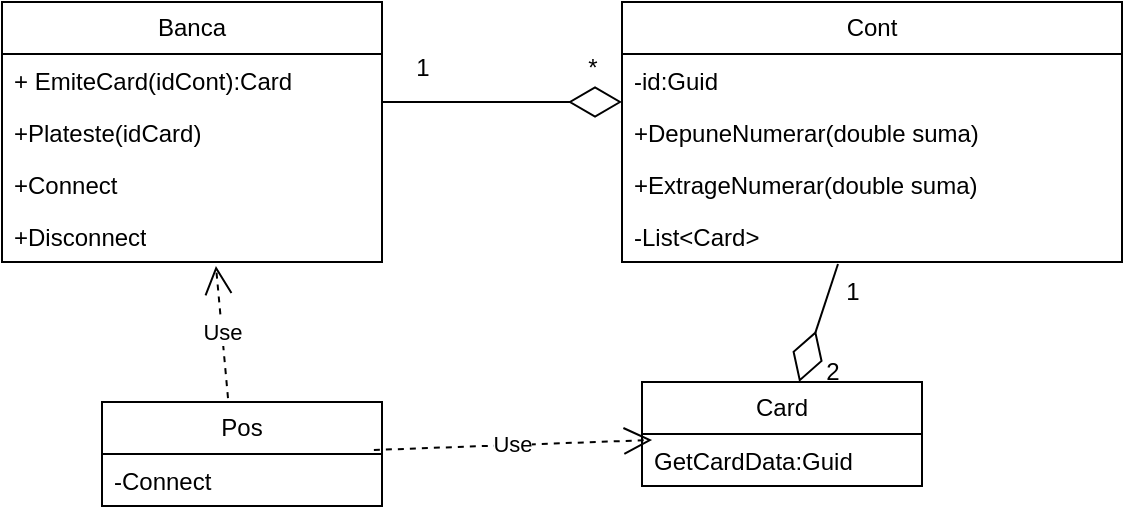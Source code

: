 <mxfile version="21.8.2" type="github">
  <diagram name="Page-1" id="z9t3iODKW-j9nn7dAyZh">
    <mxGraphModel dx="1674" dy="750" grid="1" gridSize="10" guides="1" tooltips="1" connect="1" arrows="1" fold="1" page="1" pageScale="1" pageWidth="850" pageHeight="1100" math="0" shadow="0">
      <root>
        <mxCell id="0" />
        <mxCell id="1" parent="0" />
        <mxCell id="UFNJZsM6rA14Ljk0cvQ7-1" value="Banca" style="swimlane;fontStyle=0;childLayout=stackLayout;horizontal=1;startSize=26;fillColor=none;horizontalStack=0;resizeParent=1;resizeParentMax=0;resizeLast=0;collapsible=1;marginBottom=0;whiteSpace=wrap;html=1;" parent="1" vertex="1">
          <mxGeometry x="230" y="70" width="190" height="130" as="geometry" />
        </mxCell>
        <mxCell id="UFNJZsM6rA14Ljk0cvQ7-2" value="+ EmiteCard(idCont):Card" style="text;strokeColor=none;fillColor=none;align=left;verticalAlign=top;spacingLeft=4;spacingRight=4;overflow=hidden;rotatable=0;points=[[0,0.5],[1,0.5]];portConstraint=eastwest;whiteSpace=wrap;html=1;" parent="UFNJZsM6rA14Ljk0cvQ7-1" vertex="1">
          <mxGeometry y="26" width="190" height="26" as="geometry" />
        </mxCell>
        <mxCell id="UFNJZsM6rA14Ljk0cvQ7-3" value="+Plateste(idCard)" style="text;strokeColor=none;fillColor=none;align=left;verticalAlign=top;spacingLeft=4;spacingRight=4;overflow=hidden;rotatable=0;points=[[0,0.5],[1,0.5]];portConstraint=eastwest;whiteSpace=wrap;html=1;" parent="UFNJZsM6rA14Ljk0cvQ7-1" vertex="1">
          <mxGeometry y="52" width="190" height="26" as="geometry" />
        </mxCell>
        <mxCell id="UFNJZsM6rA14Ljk0cvQ7-4" value="+Connect" style="text;strokeColor=none;fillColor=none;align=left;verticalAlign=top;spacingLeft=4;spacingRight=4;overflow=hidden;rotatable=0;points=[[0,0.5],[1,0.5]];portConstraint=eastwest;whiteSpace=wrap;html=1;" parent="UFNJZsM6rA14Ljk0cvQ7-1" vertex="1">
          <mxGeometry y="78" width="190" height="26" as="geometry" />
        </mxCell>
        <mxCell id="UFNJZsM6rA14Ljk0cvQ7-31" value="+Disconnect" style="text;strokeColor=none;fillColor=none;align=left;verticalAlign=top;spacingLeft=4;spacingRight=4;overflow=hidden;rotatable=0;points=[[0,0.5],[1,0.5]];portConstraint=eastwest;whiteSpace=wrap;html=1;" parent="UFNJZsM6rA14Ljk0cvQ7-1" vertex="1">
          <mxGeometry y="104" width="190" height="26" as="geometry" />
        </mxCell>
        <mxCell id="UFNJZsM6rA14Ljk0cvQ7-5" value="Pos" style="swimlane;fontStyle=0;childLayout=stackLayout;horizontal=1;startSize=26;fillColor=none;horizontalStack=0;resizeParent=1;resizeParentMax=0;resizeLast=0;collapsible=1;marginBottom=0;whiteSpace=wrap;html=1;" parent="1" vertex="1">
          <mxGeometry x="280" y="270" width="140" height="52" as="geometry" />
        </mxCell>
        <mxCell id="UFNJZsM6rA14Ljk0cvQ7-6" value="-Connect" style="text;strokeColor=none;fillColor=none;align=left;verticalAlign=top;spacingLeft=4;spacingRight=4;overflow=hidden;rotatable=0;points=[[0,0.5],[1,0.5]];portConstraint=eastwest;whiteSpace=wrap;html=1;" parent="UFNJZsM6rA14Ljk0cvQ7-5" vertex="1">
          <mxGeometry y="26" width="140" height="26" as="geometry" />
        </mxCell>
        <mxCell id="UFNJZsM6rA14Ljk0cvQ7-9" value="Cont" style="swimlane;fontStyle=0;childLayout=stackLayout;horizontal=1;startSize=26;fillColor=none;horizontalStack=0;resizeParent=1;resizeParentMax=0;resizeLast=0;collapsible=1;marginBottom=0;whiteSpace=wrap;html=1;" parent="1" vertex="1">
          <mxGeometry x="540" y="70" width="250" height="130" as="geometry" />
        </mxCell>
        <mxCell id="UFNJZsM6rA14Ljk0cvQ7-10" value="-id:Guid" style="text;strokeColor=none;fillColor=none;align=left;verticalAlign=top;spacingLeft=4;spacingRight=4;overflow=hidden;rotatable=0;points=[[0,0.5],[1,0.5]];portConstraint=eastwest;whiteSpace=wrap;html=1;" parent="UFNJZsM6rA14Ljk0cvQ7-9" vertex="1">
          <mxGeometry y="26" width="250" height="26" as="geometry" />
        </mxCell>
        <mxCell id="UFNJZsM6rA14Ljk0cvQ7-11" value="+DepuneNumerar(double suma)" style="text;strokeColor=none;fillColor=none;align=left;verticalAlign=top;spacingLeft=4;spacingRight=4;overflow=hidden;rotatable=0;points=[[0,0.5],[1,0.5]];portConstraint=eastwest;whiteSpace=wrap;html=1;" parent="UFNJZsM6rA14Ljk0cvQ7-9" vertex="1">
          <mxGeometry y="52" width="250" height="26" as="geometry" />
        </mxCell>
        <mxCell id="UFNJZsM6rA14Ljk0cvQ7-12" value="+ExtrageNumerar(double suma)" style="text;strokeColor=none;fillColor=none;align=left;verticalAlign=top;spacingLeft=4;spacingRight=4;overflow=hidden;rotatable=0;points=[[0,0.5],[1,0.5]];portConstraint=eastwest;whiteSpace=wrap;html=1;" parent="UFNJZsM6rA14Ljk0cvQ7-9" vertex="1">
          <mxGeometry y="78" width="250" height="26" as="geometry" />
        </mxCell>
        <mxCell id="x-ZLVyyyDcjh7NdDu2tN-1" value="-List&amp;lt;Card&amp;gt;" style="text;strokeColor=none;fillColor=none;align=left;verticalAlign=top;spacingLeft=4;spacingRight=4;overflow=hidden;rotatable=0;points=[[0,0.5],[1,0.5]];portConstraint=eastwest;whiteSpace=wrap;html=1;" parent="UFNJZsM6rA14Ljk0cvQ7-9" vertex="1">
          <mxGeometry y="104" width="250" height="26" as="geometry" />
        </mxCell>
        <mxCell id="UFNJZsM6rA14Ljk0cvQ7-14" value="" style="endArrow=diamondThin;endFill=0;endSize=24;html=1;rounded=0;" parent="1" edge="1">
          <mxGeometry width="160" relative="1" as="geometry">
            <mxPoint x="420" y="120" as="sourcePoint" />
            <mxPoint x="540" y="120" as="targetPoint" />
          </mxGeometry>
        </mxCell>
        <mxCell id="UFNJZsM6rA14Ljk0cvQ7-20" value="1" style="text;html=1;align=center;verticalAlign=middle;resizable=0;points=[];autosize=1;strokeColor=none;fillColor=none;" parent="1" vertex="1">
          <mxGeometry x="425" y="88" width="30" height="30" as="geometry" />
        </mxCell>
        <mxCell id="UFNJZsM6rA14Ljk0cvQ7-21" value="*" style="text;html=1;align=center;verticalAlign=middle;resizable=0;points=[];autosize=1;strokeColor=none;fillColor=none;" parent="1" vertex="1">
          <mxGeometry x="510" y="88" width="30" height="30" as="geometry" />
        </mxCell>
        <mxCell id="UFNJZsM6rA14Ljk0cvQ7-22" value="Card" style="swimlane;fontStyle=0;childLayout=stackLayout;horizontal=1;startSize=26;fillColor=none;horizontalStack=0;resizeParent=1;resizeParentMax=0;resizeLast=0;collapsible=1;marginBottom=0;whiteSpace=wrap;html=1;" parent="1" vertex="1">
          <mxGeometry x="550" y="260" width="140" height="52" as="geometry" />
        </mxCell>
        <mxCell id="UFNJZsM6rA14Ljk0cvQ7-23" value="GetCardData:Guid" style="text;strokeColor=none;fillColor=none;align=left;verticalAlign=top;spacingLeft=4;spacingRight=4;overflow=hidden;rotatable=0;points=[[0,0.5],[1,0.5]];portConstraint=eastwest;whiteSpace=wrap;html=1;" parent="UFNJZsM6rA14Ljk0cvQ7-22" vertex="1">
          <mxGeometry y="26" width="140" height="26" as="geometry" />
        </mxCell>
        <mxCell id="UFNJZsM6rA14Ljk0cvQ7-26" value="" style="endArrow=diamondThin;endFill=0;endSize=24;html=1;rounded=0;exitX=0.432;exitY=1.038;exitDx=0;exitDy=0;exitPerimeter=0;" parent="1" source="x-ZLVyyyDcjh7NdDu2tN-1" target="UFNJZsM6rA14Ljk0cvQ7-22" edge="1">
          <mxGeometry width="160" relative="1" as="geometry">
            <mxPoint x="610" y="180" as="sourcePoint" />
            <mxPoint x="760" y="170" as="targetPoint" />
          </mxGeometry>
        </mxCell>
        <mxCell id="UFNJZsM6rA14Ljk0cvQ7-27" value="1" style="text;html=1;align=center;verticalAlign=middle;resizable=0;points=[];autosize=1;strokeColor=none;fillColor=none;" parent="1" vertex="1">
          <mxGeometry x="640" y="200" width="30" height="30" as="geometry" />
        </mxCell>
        <mxCell id="UFNJZsM6rA14Ljk0cvQ7-28" value="2" style="text;html=1;align=center;verticalAlign=middle;resizable=0;points=[];autosize=1;strokeColor=none;fillColor=none;" parent="1" vertex="1">
          <mxGeometry x="630" y="240" width="30" height="30" as="geometry" />
        </mxCell>
        <mxCell id="UFNJZsM6rA14Ljk0cvQ7-29" value="Use" style="endArrow=open;endSize=12;dashed=1;html=1;rounded=0;entryX=0.563;entryY=1.077;entryDx=0;entryDy=0;entryPerimeter=0;exitX=0.45;exitY=-0.038;exitDx=0;exitDy=0;exitPerimeter=0;" parent="1" source="UFNJZsM6rA14Ljk0cvQ7-5" target="UFNJZsM6rA14Ljk0cvQ7-31" edge="1">
          <mxGeometry width="160" relative="1" as="geometry">
            <mxPoint x="150" y="320" as="sourcePoint" />
            <mxPoint x="310" y="320" as="targetPoint" />
          </mxGeometry>
        </mxCell>
        <mxCell id="UFNJZsM6rA14Ljk0cvQ7-30" value="Use" style="endArrow=open;endSize=12;dashed=1;html=1;rounded=0;entryX=0.036;entryY=0.115;entryDx=0;entryDy=0;entryPerimeter=0;exitX=0.971;exitY=-0.077;exitDx=0;exitDy=0;exitPerimeter=0;" parent="1" source="UFNJZsM6rA14Ljk0cvQ7-6" target="UFNJZsM6rA14Ljk0cvQ7-23" edge="1">
          <mxGeometry width="160" relative="1" as="geometry">
            <mxPoint x="420" y="320" as="sourcePoint" />
            <mxPoint x="548.04" y="316.992" as="targetPoint" />
          </mxGeometry>
        </mxCell>
      </root>
    </mxGraphModel>
  </diagram>
</mxfile>
